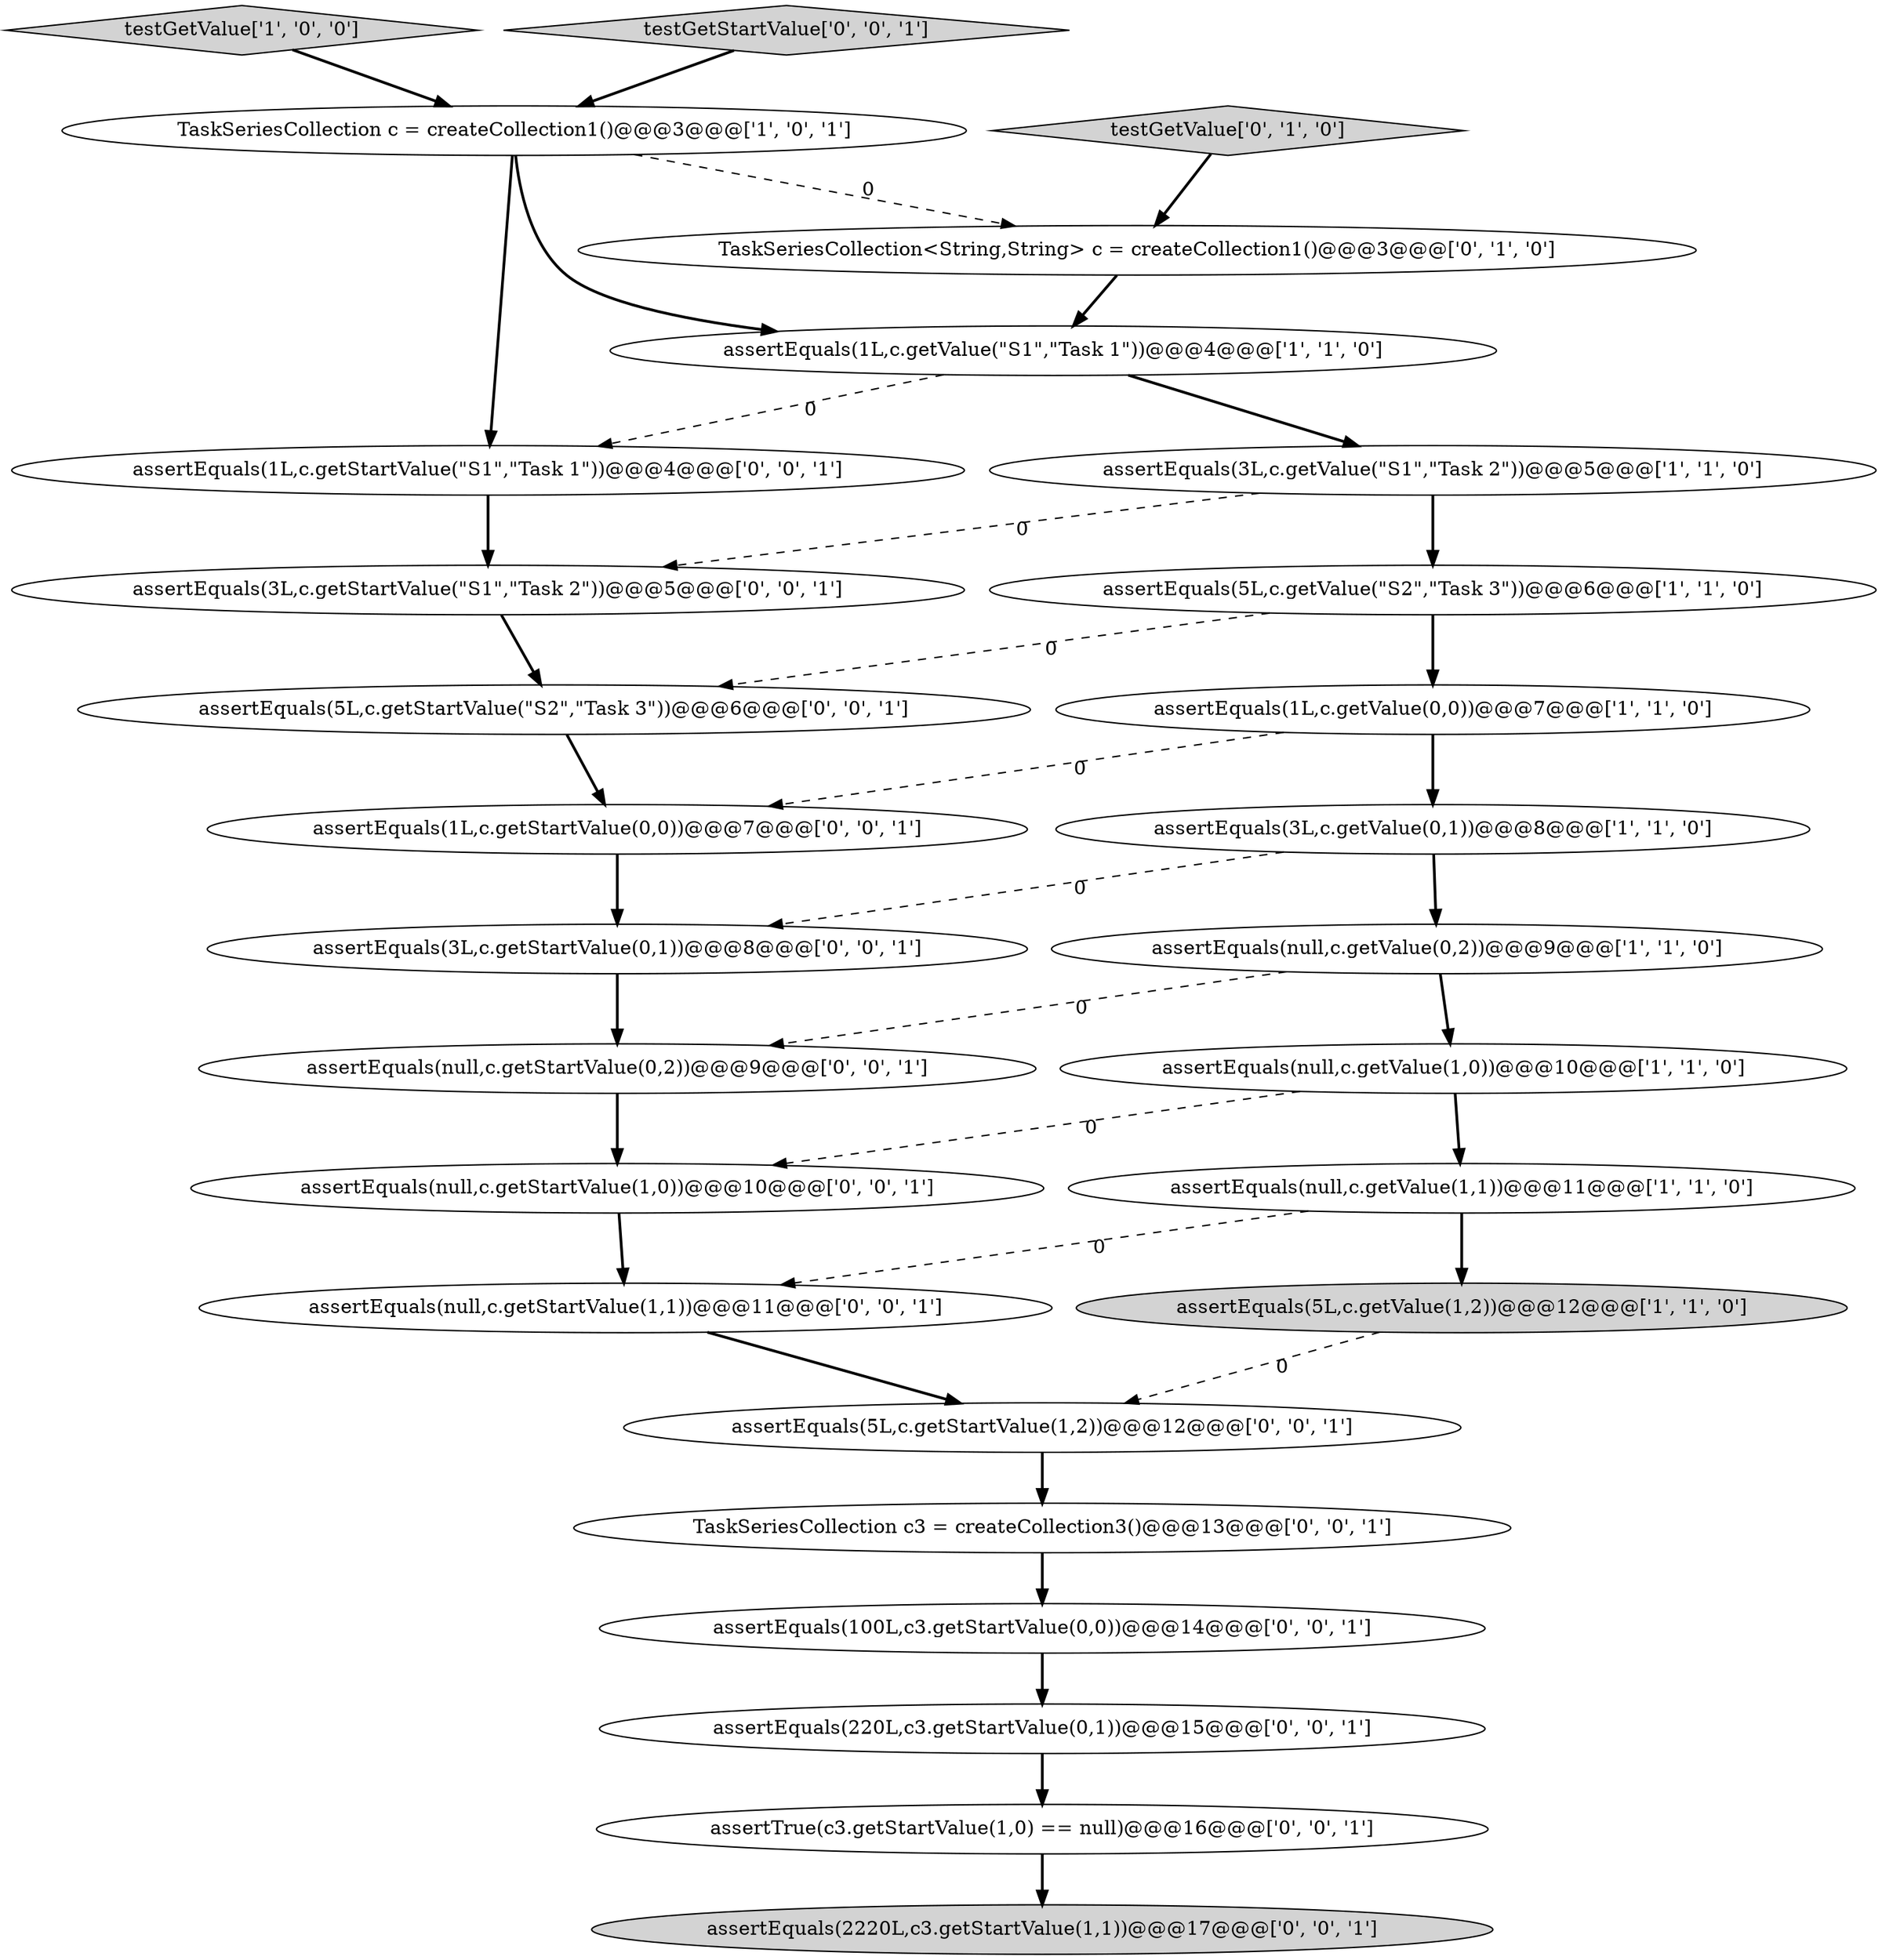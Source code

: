 digraph {
11 [style = filled, label = "testGetValue['0', '1', '0']", fillcolor = lightgray, shape = diamond image = "AAA0AAABBB2BBB"];
1 [style = filled, label = "assertEquals(null,c.getValue(0,2))@@@9@@@['1', '1', '0']", fillcolor = white, shape = ellipse image = "AAA0AAABBB1BBB"];
15 [style = filled, label = "assertTrue(c3.getStartValue(1,0) == null)@@@16@@@['0', '0', '1']", fillcolor = white, shape = ellipse image = "AAA0AAABBB3BBB"];
24 [style = filled, label = "assertEquals(1L,c.getStartValue(\"S1\",\"Task 1\"))@@@4@@@['0', '0', '1']", fillcolor = white, shape = ellipse image = "AAA0AAABBB3BBB"];
20 [style = filled, label = "assertEquals(2220L,c3.getStartValue(1,1))@@@17@@@['0', '0', '1']", fillcolor = lightgray, shape = ellipse image = "AAA0AAABBB3BBB"];
9 [style = filled, label = "TaskSeriesCollection c = createCollection1()@@@3@@@['1', '0', '1']", fillcolor = white, shape = ellipse image = "AAA0AAABBB1BBB"];
4 [style = filled, label = "testGetValue['1', '0', '0']", fillcolor = lightgray, shape = diamond image = "AAA0AAABBB1BBB"];
6 [style = filled, label = "assertEquals(5L,c.getValue(\"S2\",\"Task 3\"))@@@6@@@['1', '1', '0']", fillcolor = white, shape = ellipse image = "AAA0AAABBB1BBB"];
13 [style = filled, label = "assertEquals(100L,c3.getStartValue(0,0))@@@14@@@['0', '0', '1']", fillcolor = white, shape = ellipse image = "AAA0AAABBB3BBB"];
23 [style = filled, label = "testGetStartValue['0', '0', '1']", fillcolor = lightgray, shape = diamond image = "AAA0AAABBB3BBB"];
27 [style = filled, label = "assertEquals(3L,c.getStartValue(\"S1\",\"Task 2\"))@@@5@@@['0', '0', '1']", fillcolor = white, shape = ellipse image = "AAA0AAABBB3BBB"];
25 [style = filled, label = "assertEquals(5L,c.getStartValue(\"S2\",\"Task 3\"))@@@6@@@['0', '0', '1']", fillcolor = white, shape = ellipse image = "AAA0AAABBB3BBB"];
8 [style = filled, label = "assertEquals(null,c.getValue(1,1))@@@11@@@['1', '1', '0']", fillcolor = white, shape = ellipse image = "AAA0AAABBB1BBB"];
16 [style = filled, label = "assertEquals(null,c.getStartValue(0,2))@@@9@@@['0', '0', '1']", fillcolor = white, shape = ellipse image = "AAA0AAABBB3BBB"];
5 [style = filled, label = "assertEquals(3L,c.getValue(\"S1\",\"Task 2\"))@@@5@@@['1', '1', '0']", fillcolor = white, shape = ellipse image = "AAA0AAABBB1BBB"];
17 [style = filled, label = "TaskSeriesCollection c3 = createCollection3()@@@13@@@['0', '0', '1']", fillcolor = white, shape = ellipse image = "AAA0AAABBB3BBB"];
7 [style = filled, label = "assertEquals(3L,c.getValue(0,1))@@@8@@@['1', '1', '0']", fillcolor = white, shape = ellipse image = "AAA0AAABBB1BBB"];
14 [style = filled, label = "assertEquals(220L,c3.getStartValue(0,1))@@@15@@@['0', '0', '1']", fillcolor = white, shape = ellipse image = "AAA0AAABBB3BBB"];
3 [style = filled, label = "assertEquals(5L,c.getValue(1,2))@@@12@@@['1', '1', '0']", fillcolor = lightgray, shape = ellipse image = "AAA0AAABBB1BBB"];
18 [style = filled, label = "assertEquals(null,c.getStartValue(1,0))@@@10@@@['0', '0', '1']", fillcolor = white, shape = ellipse image = "AAA0AAABBB3BBB"];
21 [style = filled, label = "assertEquals(5L,c.getStartValue(1,2))@@@12@@@['0', '0', '1']", fillcolor = white, shape = ellipse image = "AAA0AAABBB3BBB"];
2 [style = filled, label = "assertEquals(1L,c.getValue(0,0))@@@7@@@['1', '1', '0']", fillcolor = white, shape = ellipse image = "AAA0AAABBB1BBB"];
22 [style = filled, label = "assertEquals(null,c.getStartValue(1,1))@@@11@@@['0', '0', '1']", fillcolor = white, shape = ellipse image = "AAA0AAABBB3BBB"];
12 [style = filled, label = "TaskSeriesCollection<String,String> c = createCollection1()@@@3@@@['0', '1', '0']", fillcolor = white, shape = ellipse image = "AAA1AAABBB2BBB"];
0 [style = filled, label = "assertEquals(null,c.getValue(1,0))@@@10@@@['1', '1', '0']", fillcolor = white, shape = ellipse image = "AAA0AAABBB1BBB"];
19 [style = filled, label = "assertEquals(1L,c.getStartValue(0,0))@@@7@@@['0', '0', '1']", fillcolor = white, shape = ellipse image = "AAA0AAABBB3BBB"];
10 [style = filled, label = "assertEquals(1L,c.getValue(\"S1\",\"Task 1\"))@@@4@@@['1', '1', '0']", fillcolor = white, shape = ellipse image = "AAA0AAABBB1BBB"];
26 [style = filled, label = "assertEquals(3L,c.getStartValue(0,1))@@@8@@@['0', '0', '1']", fillcolor = white, shape = ellipse image = "AAA0AAABBB3BBB"];
23->9 [style = bold, label=""];
11->12 [style = bold, label=""];
9->12 [style = dashed, label="0"];
27->25 [style = bold, label=""];
26->16 [style = bold, label=""];
18->22 [style = bold, label=""];
2->7 [style = bold, label=""];
16->18 [style = bold, label=""];
25->19 [style = bold, label=""];
21->17 [style = bold, label=""];
3->21 [style = dashed, label="0"];
0->8 [style = bold, label=""];
5->27 [style = dashed, label="0"];
8->3 [style = bold, label=""];
6->2 [style = bold, label=""];
2->19 [style = dashed, label="0"];
12->10 [style = bold, label=""];
9->24 [style = bold, label=""];
10->24 [style = dashed, label="0"];
17->13 [style = bold, label=""];
4->9 [style = bold, label=""];
19->26 [style = bold, label=""];
15->20 [style = bold, label=""];
1->16 [style = dashed, label="0"];
24->27 [style = bold, label=""];
7->1 [style = bold, label=""];
22->21 [style = bold, label=""];
13->14 [style = bold, label=""];
7->26 [style = dashed, label="0"];
14->15 [style = bold, label=""];
6->25 [style = dashed, label="0"];
0->18 [style = dashed, label="0"];
10->5 [style = bold, label=""];
5->6 [style = bold, label=""];
8->22 [style = dashed, label="0"];
9->10 [style = bold, label=""];
1->0 [style = bold, label=""];
}
